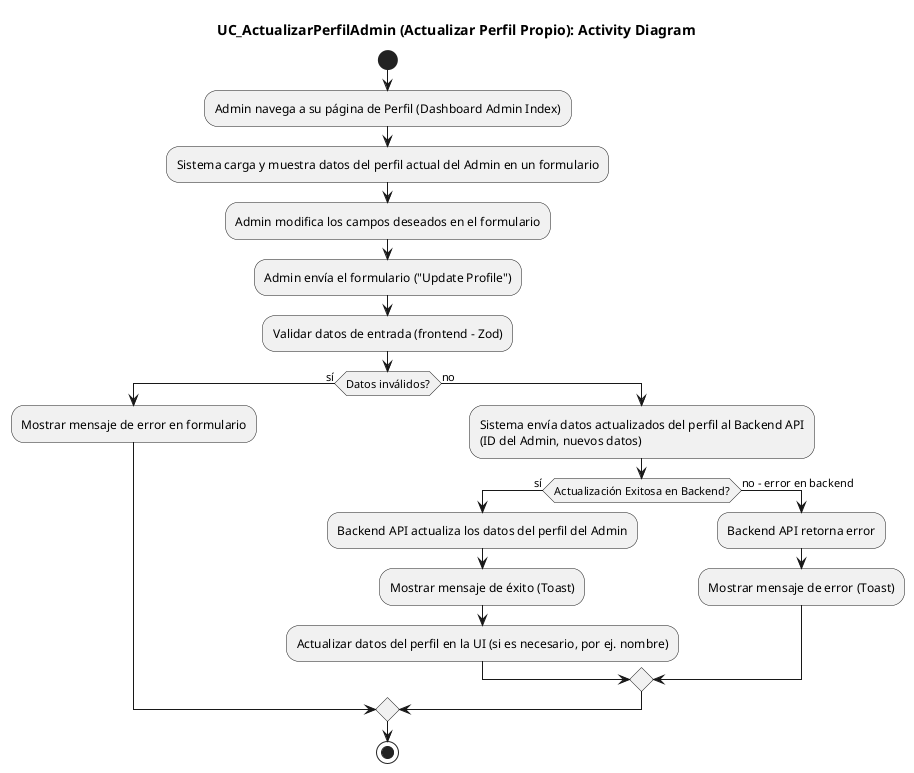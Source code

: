 @startuml
title UC_ActualizarPerfilAdmin (Actualizar Perfil Propio): Activity Diagram

start
:Admin navega a su página de Perfil (Dashboard Admin Index);
:Sistema carga y muestra datos del perfil actual del Admin en un formulario;
:Admin modifica los campos deseados en el formulario;
:Admin envía el formulario ("Update Profile");
:Validar datos de entrada (frontend - Zod);
if (Datos inválidos?) then (sí)
  :Mostrar mensaje de error en formulario;
else (no)
  :Sistema envía datos actualizados del perfil al Backend API\n(ID del Admin, nuevos datos);
  if (Actualización Exitosa en Backend?) then (sí)
    :Backend API actualiza los datos del perfil del Admin;
    :Mostrar mensaje de éxito (Toast);
    :Actualizar datos del perfil en la UI (si es necesario, por ej. nombre);
  else (no - error en backend)
    :Backend API retorna error;
    :Mostrar mensaje de error (Toast);
  endif
endif
stop
@enduml